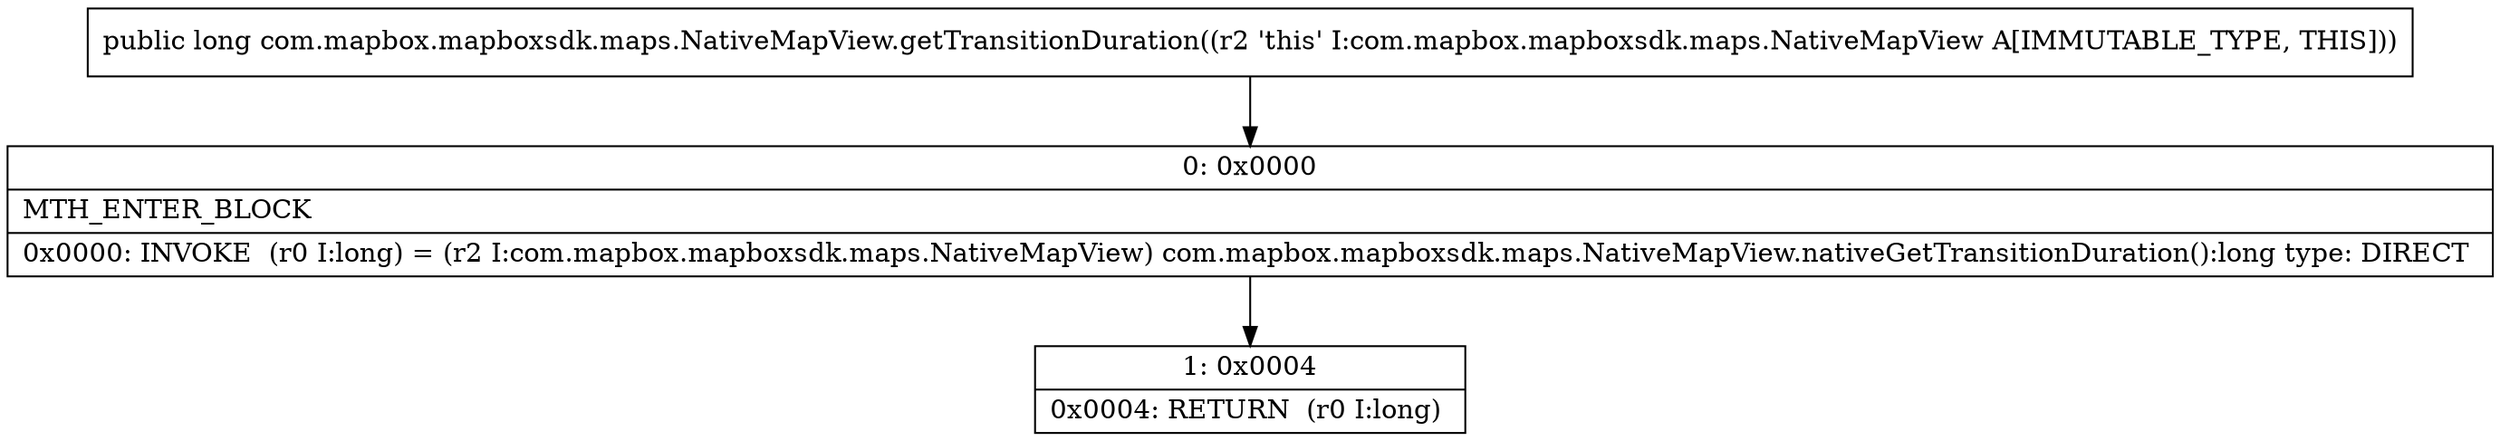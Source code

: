 digraph "CFG forcom.mapbox.mapboxsdk.maps.NativeMapView.getTransitionDuration()J" {
Node_0 [shape=record,label="{0\:\ 0x0000|MTH_ENTER_BLOCK\l|0x0000: INVOKE  (r0 I:long) = (r2 I:com.mapbox.mapboxsdk.maps.NativeMapView) com.mapbox.mapboxsdk.maps.NativeMapView.nativeGetTransitionDuration():long type: DIRECT \l}"];
Node_1 [shape=record,label="{1\:\ 0x0004|0x0004: RETURN  (r0 I:long) \l}"];
MethodNode[shape=record,label="{public long com.mapbox.mapboxsdk.maps.NativeMapView.getTransitionDuration((r2 'this' I:com.mapbox.mapboxsdk.maps.NativeMapView A[IMMUTABLE_TYPE, THIS])) }"];
MethodNode -> Node_0;
Node_0 -> Node_1;
}


